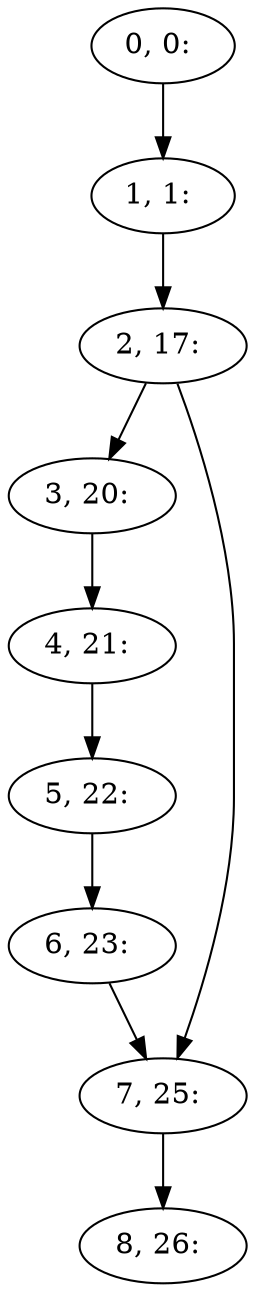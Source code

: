 digraph G {
0[label="0, 0: "];
1[label="1, 1: "];
2[label="2, 17: "];
3[label="3, 20: "];
4[label="4, 21: "];
5[label="5, 22: "];
6[label="6, 23: "];
7[label="7, 25: "];
8[label="8, 26: "];
0->1 ;
1->2 ;
2->3 ;
2->7 ;
3->4 ;
4->5 ;
5->6 ;
6->7 ;
7->8 ;
}

